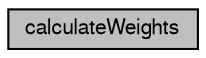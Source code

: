 digraph G
{
  bgcolor="transparent";
  edge [fontname="FreeSans",fontsize="10",labelfontname="FreeSans",labelfontsize="10"];
  node [fontname="FreeSans",fontsize="10",shape=record];
  rankdir=LR;
  Node1 [label="calculateWeights",height=0.2,width=0.4,color="black", fillcolor="grey75", style="filled" fontcolor="black"];
}

